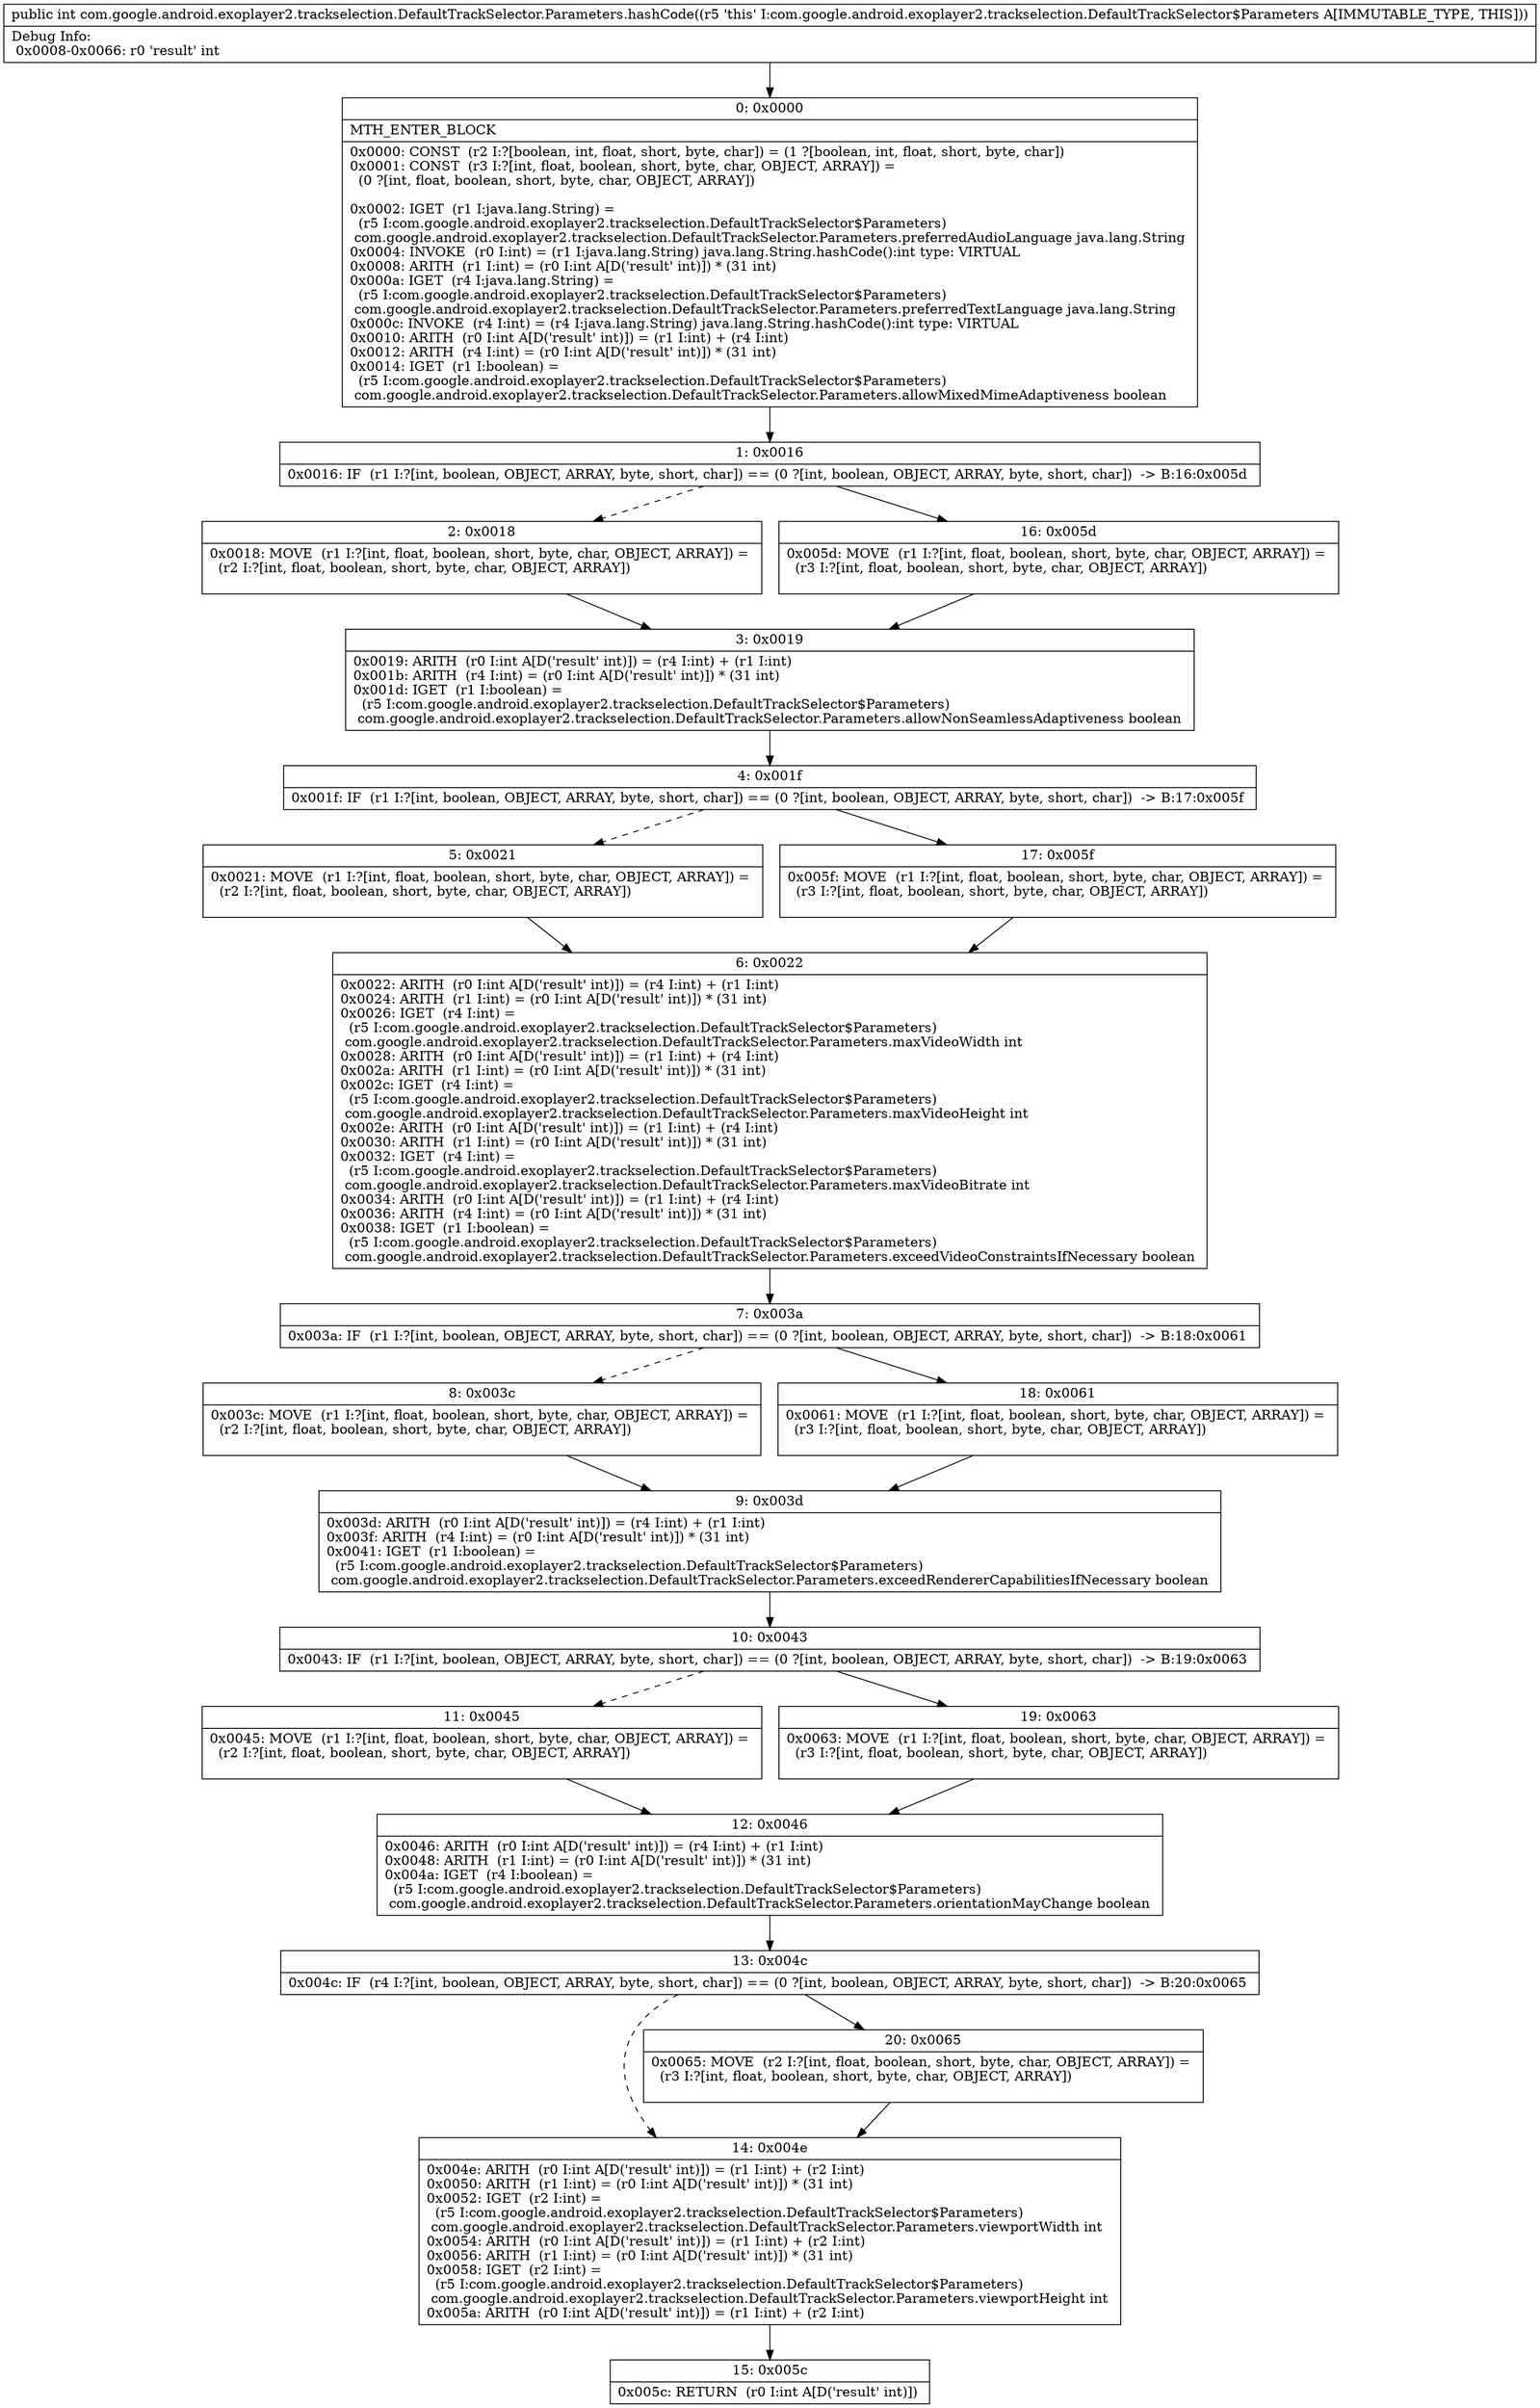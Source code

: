 digraph "CFG forcom.google.android.exoplayer2.trackselection.DefaultTrackSelector.Parameters.hashCode()I" {
Node_0 [shape=record,label="{0\:\ 0x0000|MTH_ENTER_BLOCK\l|0x0000: CONST  (r2 I:?[boolean, int, float, short, byte, char]) = (1 ?[boolean, int, float, short, byte, char]) \l0x0001: CONST  (r3 I:?[int, float, boolean, short, byte, char, OBJECT, ARRAY]) = \l  (0 ?[int, float, boolean, short, byte, char, OBJECT, ARRAY])\l \l0x0002: IGET  (r1 I:java.lang.String) = \l  (r5 I:com.google.android.exoplayer2.trackselection.DefaultTrackSelector$Parameters)\l com.google.android.exoplayer2.trackselection.DefaultTrackSelector.Parameters.preferredAudioLanguage java.lang.String \l0x0004: INVOKE  (r0 I:int) = (r1 I:java.lang.String) java.lang.String.hashCode():int type: VIRTUAL \l0x0008: ARITH  (r1 I:int) = (r0 I:int A[D('result' int)]) * (31 int) \l0x000a: IGET  (r4 I:java.lang.String) = \l  (r5 I:com.google.android.exoplayer2.trackselection.DefaultTrackSelector$Parameters)\l com.google.android.exoplayer2.trackselection.DefaultTrackSelector.Parameters.preferredTextLanguage java.lang.String \l0x000c: INVOKE  (r4 I:int) = (r4 I:java.lang.String) java.lang.String.hashCode():int type: VIRTUAL \l0x0010: ARITH  (r0 I:int A[D('result' int)]) = (r1 I:int) + (r4 I:int) \l0x0012: ARITH  (r4 I:int) = (r0 I:int A[D('result' int)]) * (31 int) \l0x0014: IGET  (r1 I:boolean) = \l  (r5 I:com.google.android.exoplayer2.trackselection.DefaultTrackSelector$Parameters)\l com.google.android.exoplayer2.trackselection.DefaultTrackSelector.Parameters.allowMixedMimeAdaptiveness boolean \l}"];
Node_1 [shape=record,label="{1\:\ 0x0016|0x0016: IF  (r1 I:?[int, boolean, OBJECT, ARRAY, byte, short, char]) == (0 ?[int, boolean, OBJECT, ARRAY, byte, short, char])  \-\> B:16:0x005d \l}"];
Node_2 [shape=record,label="{2\:\ 0x0018|0x0018: MOVE  (r1 I:?[int, float, boolean, short, byte, char, OBJECT, ARRAY]) = \l  (r2 I:?[int, float, boolean, short, byte, char, OBJECT, ARRAY])\l \l}"];
Node_3 [shape=record,label="{3\:\ 0x0019|0x0019: ARITH  (r0 I:int A[D('result' int)]) = (r4 I:int) + (r1 I:int) \l0x001b: ARITH  (r4 I:int) = (r0 I:int A[D('result' int)]) * (31 int) \l0x001d: IGET  (r1 I:boolean) = \l  (r5 I:com.google.android.exoplayer2.trackselection.DefaultTrackSelector$Parameters)\l com.google.android.exoplayer2.trackselection.DefaultTrackSelector.Parameters.allowNonSeamlessAdaptiveness boolean \l}"];
Node_4 [shape=record,label="{4\:\ 0x001f|0x001f: IF  (r1 I:?[int, boolean, OBJECT, ARRAY, byte, short, char]) == (0 ?[int, boolean, OBJECT, ARRAY, byte, short, char])  \-\> B:17:0x005f \l}"];
Node_5 [shape=record,label="{5\:\ 0x0021|0x0021: MOVE  (r1 I:?[int, float, boolean, short, byte, char, OBJECT, ARRAY]) = \l  (r2 I:?[int, float, boolean, short, byte, char, OBJECT, ARRAY])\l \l}"];
Node_6 [shape=record,label="{6\:\ 0x0022|0x0022: ARITH  (r0 I:int A[D('result' int)]) = (r4 I:int) + (r1 I:int) \l0x0024: ARITH  (r1 I:int) = (r0 I:int A[D('result' int)]) * (31 int) \l0x0026: IGET  (r4 I:int) = \l  (r5 I:com.google.android.exoplayer2.trackselection.DefaultTrackSelector$Parameters)\l com.google.android.exoplayer2.trackselection.DefaultTrackSelector.Parameters.maxVideoWidth int \l0x0028: ARITH  (r0 I:int A[D('result' int)]) = (r1 I:int) + (r4 I:int) \l0x002a: ARITH  (r1 I:int) = (r0 I:int A[D('result' int)]) * (31 int) \l0x002c: IGET  (r4 I:int) = \l  (r5 I:com.google.android.exoplayer2.trackselection.DefaultTrackSelector$Parameters)\l com.google.android.exoplayer2.trackselection.DefaultTrackSelector.Parameters.maxVideoHeight int \l0x002e: ARITH  (r0 I:int A[D('result' int)]) = (r1 I:int) + (r4 I:int) \l0x0030: ARITH  (r1 I:int) = (r0 I:int A[D('result' int)]) * (31 int) \l0x0032: IGET  (r4 I:int) = \l  (r5 I:com.google.android.exoplayer2.trackselection.DefaultTrackSelector$Parameters)\l com.google.android.exoplayer2.trackselection.DefaultTrackSelector.Parameters.maxVideoBitrate int \l0x0034: ARITH  (r0 I:int A[D('result' int)]) = (r1 I:int) + (r4 I:int) \l0x0036: ARITH  (r4 I:int) = (r0 I:int A[D('result' int)]) * (31 int) \l0x0038: IGET  (r1 I:boolean) = \l  (r5 I:com.google.android.exoplayer2.trackselection.DefaultTrackSelector$Parameters)\l com.google.android.exoplayer2.trackselection.DefaultTrackSelector.Parameters.exceedVideoConstraintsIfNecessary boolean \l}"];
Node_7 [shape=record,label="{7\:\ 0x003a|0x003a: IF  (r1 I:?[int, boolean, OBJECT, ARRAY, byte, short, char]) == (0 ?[int, boolean, OBJECT, ARRAY, byte, short, char])  \-\> B:18:0x0061 \l}"];
Node_8 [shape=record,label="{8\:\ 0x003c|0x003c: MOVE  (r1 I:?[int, float, boolean, short, byte, char, OBJECT, ARRAY]) = \l  (r2 I:?[int, float, boolean, short, byte, char, OBJECT, ARRAY])\l \l}"];
Node_9 [shape=record,label="{9\:\ 0x003d|0x003d: ARITH  (r0 I:int A[D('result' int)]) = (r4 I:int) + (r1 I:int) \l0x003f: ARITH  (r4 I:int) = (r0 I:int A[D('result' int)]) * (31 int) \l0x0041: IGET  (r1 I:boolean) = \l  (r5 I:com.google.android.exoplayer2.trackselection.DefaultTrackSelector$Parameters)\l com.google.android.exoplayer2.trackselection.DefaultTrackSelector.Parameters.exceedRendererCapabilitiesIfNecessary boolean \l}"];
Node_10 [shape=record,label="{10\:\ 0x0043|0x0043: IF  (r1 I:?[int, boolean, OBJECT, ARRAY, byte, short, char]) == (0 ?[int, boolean, OBJECT, ARRAY, byte, short, char])  \-\> B:19:0x0063 \l}"];
Node_11 [shape=record,label="{11\:\ 0x0045|0x0045: MOVE  (r1 I:?[int, float, boolean, short, byte, char, OBJECT, ARRAY]) = \l  (r2 I:?[int, float, boolean, short, byte, char, OBJECT, ARRAY])\l \l}"];
Node_12 [shape=record,label="{12\:\ 0x0046|0x0046: ARITH  (r0 I:int A[D('result' int)]) = (r4 I:int) + (r1 I:int) \l0x0048: ARITH  (r1 I:int) = (r0 I:int A[D('result' int)]) * (31 int) \l0x004a: IGET  (r4 I:boolean) = \l  (r5 I:com.google.android.exoplayer2.trackselection.DefaultTrackSelector$Parameters)\l com.google.android.exoplayer2.trackselection.DefaultTrackSelector.Parameters.orientationMayChange boolean \l}"];
Node_13 [shape=record,label="{13\:\ 0x004c|0x004c: IF  (r4 I:?[int, boolean, OBJECT, ARRAY, byte, short, char]) == (0 ?[int, boolean, OBJECT, ARRAY, byte, short, char])  \-\> B:20:0x0065 \l}"];
Node_14 [shape=record,label="{14\:\ 0x004e|0x004e: ARITH  (r0 I:int A[D('result' int)]) = (r1 I:int) + (r2 I:int) \l0x0050: ARITH  (r1 I:int) = (r0 I:int A[D('result' int)]) * (31 int) \l0x0052: IGET  (r2 I:int) = \l  (r5 I:com.google.android.exoplayer2.trackselection.DefaultTrackSelector$Parameters)\l com.google.android.exoplayer2.trackselection.DefaultTrackSelector.Parameters.viewportWidth int \l0x0054: ARITH  (r0 I:int A[D('result' int)]) = (r1 I:int) + (r2 I:int) \l0x0056: ARITH  (r1 I:int) = (r0 I:int A[D('result' int)]) * (31 int) \l0x0058: IGET  (r2 I:int) = \l  (r5 I:com.google.android.exoplayer2.trackselection.DefaultTrackSelector$Parameters)\l com.google.android.exoplayer2.trackselection.DefaultTrackSelector.Parameters.viewportHeight int \l0x005a: ARITH  (r0 I:int A[D('result' int)]) = (r1 I:int) + (r2 I:int) \l}"];
Node_15 [shape=record,label="{15\:\ 0x005c|0x005c: RETURN  (r0 I:int A[D('result' int)]) \l}"];
Node_16 [shape=record,label="{16\:\ 0x005d|0x005d: MOVE  (r1 I:?[int, float, boolean, short, byte, char, OBJECT, ARRAY]) = \l  (r3 I:?[int, float, boolean, short, byte, char, OBJECT, ARRAY])\l \l}"];
Node_17 [shape=record,label="{17\:\ 0x005f|0x005f: MOVE  (r1 I:?[int, float, boolean, short, byte, char, OBJECT, ARRAY]) = \l  (r3 I:?[int, float, boolean, short, byte, char, OBJECT, ARRAY])\l \l}"];
Node_18 [shape=record,label="{18\:\ 0x0061|0x0061: MOVE  (r1 I:?[int, float, boolean, short, byte, char, OBJECT, ARRAY]) = \l  (r3 I:?[int, float, boolean, short, byte, char, OBJECT, ARRAY])\l \l}"];
Node_19 [shape=record,label="{19\:\ 0x0063|0x0063: MOVE  (r1 I:?[int, float, boolean, short, byte, char, OBJECT, ARRAY]) = \l  (r3 I:?[int, float, boolean, short, byte, char, OBJECT, ARRAY])\l \l}"];
Node_20 [shape=record,label="{20\:\ 0x0065|0x0065: MOVE  (r2 I:?[int, float, boolean, short, byte, char, OBJECT, ARRAY]) = \l  (r3 I:?[int, float, boolean, short, byte, char, OBJECT, ARRAY])\l \l}"];
MethodNode[shape=record,label="{public int com.google.android.exoplayer2.trackselection.DefaultTrackSelector.Parameters.hashCode((r5 'this' I:com.google.android.exoplayer2.trackselection.DefaultTrackSelector$Parameters A[IMMUTABLE_TYPE, THIS]))  | Debug Info:\l  0x0008\-0x0066: r0 'result' int\l}"];
MethodNode -> Node_0;
Node_0 -> Node_1;
Node_1 -> Node_2[style=dashed];
Node_1 -> Node_16;
Node_2 -> Node_3;
Node_3 -> Node_4;
Node_4 -> Node_5[style=dashed];
Node_4 -> Node_17;
Node_5 -> Node_6;
Node_6 -> Node_7;
Node_7 -> Node_8[style=dashed];
Node_7 -> Node_18;
Node_8 -> Node_9;
Node_9 -> Node_10;
Node_10 -> Node_11[style=dashed];
Node_10 -> Node_19;
Node_11 -> Node_12;
Node_12 -> Node_13;
Node_13 -> Node_14[style=dashed];
Node_13 -> Node_20;
Node_14 -> Node_15;
Node_16 -> Node_3;
Node_17 -> Node_6;
Node_18 -> Node_9;
Node_19 -> Node_12;
Node_20 -> Node_14;
}

